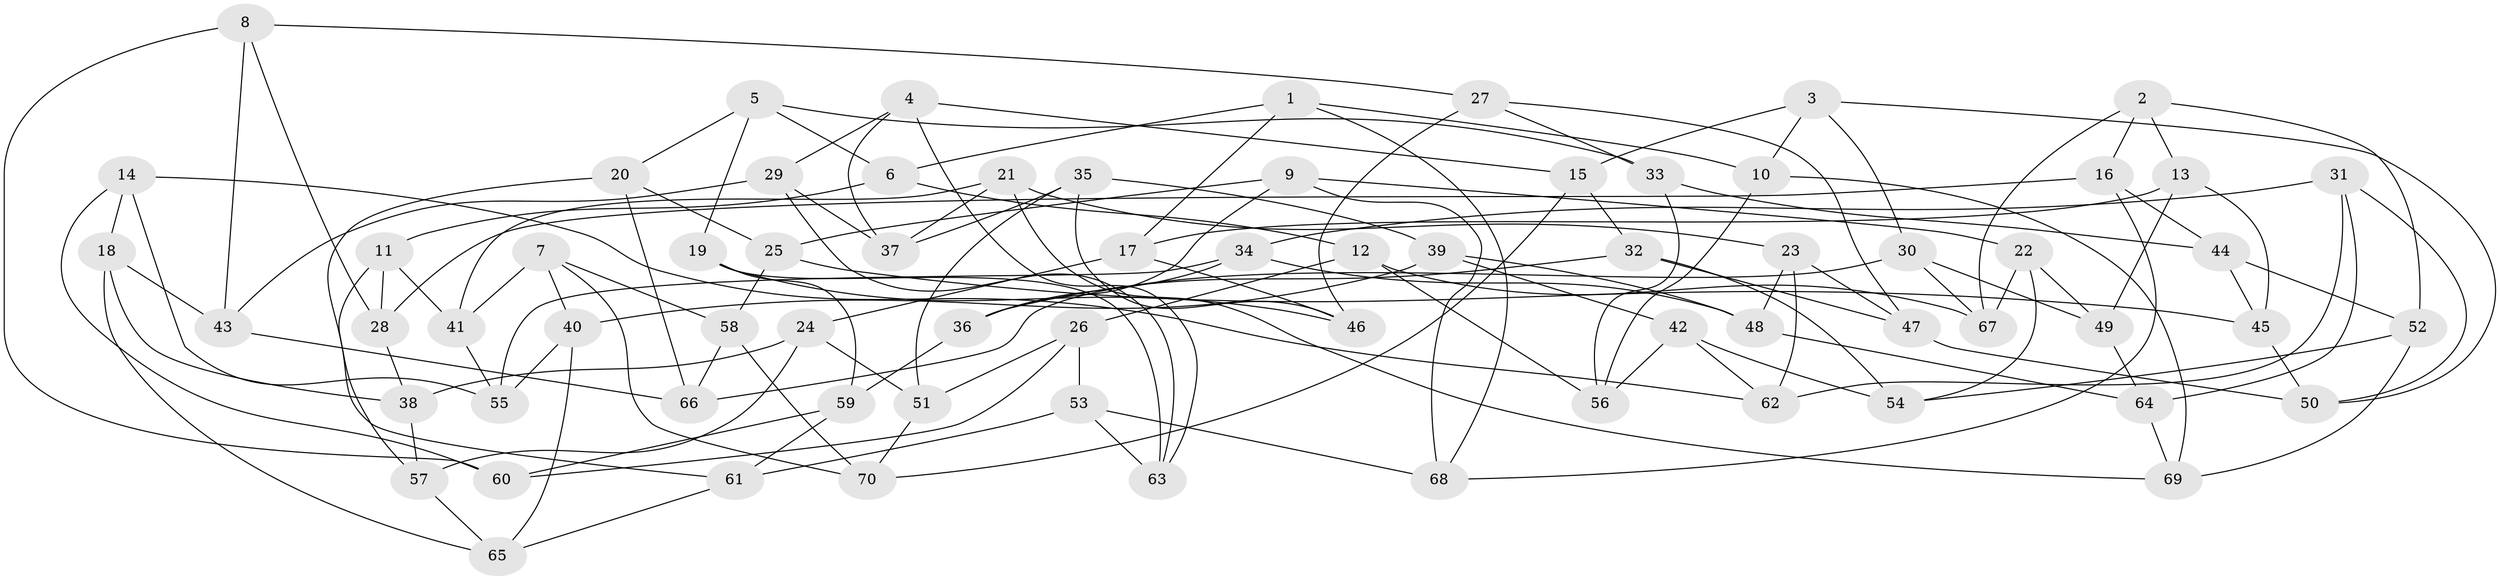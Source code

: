 // Generated by graph-tools (version 1.1) at 2025/03/03/09/25 03:03:00]
// undirected, 70 vertices, 140 edges
graph export_dot {
graph [start="1"]
  node [color=gray90,style=filled];
  1;
  2;
  3;
  4;
  5;
  6;
  7;
  8;
  9;
  10;
  11;
  12;
  13;
  14;
  15;
  16;
  17;
  18;
  19;
  20;
  21;
  22;
  23;
  24;
  25;
  26;
  27;
  28;
  29;
  30;
  31;
  32;
  33;
  34;
  35;
  36;
  37;
  38;
  39;
  40;
  41;
  42;
  43;
  44;
  45;
  46;
  47;
  48;
  49;
  50;
  51;
  52;
  53;
  54;
  55;
  56;
  57;
  58;
  59;
  60;
  61;
  62;
  63;
  64;
  65;
  66;
  67;
  68;
  69;
  70;
  1 -- 68;
  1 -- 10;
  1 -- 17;
  1 -- 6;
  2 -- 13;
  2 -- 67;
  2 -- 16;
  2 -- 52;
  3 -- 10;
  3 -- 15;
  3 -- 30;
  3 -- 50;
  4 -- 29;
  4 -- 15;
  4 -- 37;
  4 -- 63;
  5 -- 19;
  5 -- 6;
  5 -- 33;
  5 -- 20;
  6 -- 11;
  6 -- 12;
  7 -- 58;
  7 -- 70;
  7 -- 41;
  7 -- 40;
  8 -- 60;
  8 -- 27;
  8 -- 43;
  8 -- 28;
  9 -- 22;
  9 -- 36;
  9 -- 25;
  9 -- 68;
  10 -- 69;
  10 -- 56;
  11 -- 57;
  11 -- 41;
  11 -- 28;
  12 -- 26;
  12 -- 67;
  12 -- 56;
  13 -- 45;
  13 -- 49;
  13 -- 17;
  14 -- 62;
  14 -- 18;
  14 -- 55;
  14 -- 60;
  15 -- 70;
  15 -- 32;
  16 -- 44;
  16 -- 68;
  16 -- 28;
  17 -- 24;
  17 -- 46;
  18 -- 43;
  18 -- 65;
  18 -- 38;
  19 -- 59;
  19 -- 46;
  19 -- 63;
  20 -- 61;
  20 -- 25;
  20 -- 66;
  21 -- 23;
  21 -- 41;
  21 -- 37;
  21 -- 69;
  22 -- 67;
  22 -- 54;
  22 -- 49;
  23 -- 47;
  23 -- 48;
  23 -- 62;
  24 -- 51;
  24 -- 38;
  24 -- 57;
  25 -- 58;
  25 -- 45;
  26 -- 51;
  26 -- 53;
  26 -- 60;
  27 -- 47;
  27 -- 46;
  27 -- 33;
  28 -- 38;
  29 -- 37;
  29 -- 63;
  29 -- 43;
  30 -- 67;
  30 -- 66;
  30 -- 49;
  31 -- 34;
  31 -- 50;
  31 -- 64;
  31 -- 62;
  32 -- 47;
  32 -- 54;
  32 -- 36;
  33 -- 56;
  33 -- 44;
  34 -- 36;
  34 -- 55;
  34 -- 48;
  35 -- 37;
  35 -- 51;
  35 -- 46;
  35 -- 39;
  36 -- 59;
  38 -- 57;
  39 -- 42;
  39 -- 48;
  39 -- 40;
  40 -- 65;
  40 -- 55;
  41 -- 55;
  42 -- 62;
  42 -- 56;
  42 -- 54;
  43 -- 66;
  44 -- 52;
  44 -- 45;
  45 -- 50;
  47 -- 50;
  48 -- 64;
  49 -- 64;
  51 -- 70;
  52 -- 69;
  52 -- 54;
  53 -- 61;
  53 -- 63;
  53 -- 68;
  57 -- 65;
  58 -- 70;
  58 -- 66;
  59 -- 60;
  59 -- 61;
  61 -- 65;
  64 -- 69;
}

